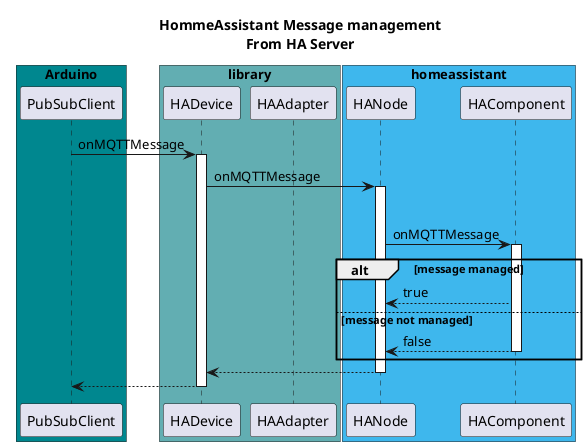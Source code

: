 @startuml
title HommeAssistant Message management\nFrom HA Server

box "Arduino" #00878F
participant PubSubClient
end box

box "library" #62AEB2
participant HADevice
participant HAAdapter
end box

box "homeassistant" #3eb7ed 
participant HANode
participant HAComponent
end box

PubSubClient -> HADevice : onMQTTMessage
  activate HADevice
  HADevice -> HANode : onMQTTMessage
    activate HANode
    loop "for each components"
    HANode -> HAComponent : onMQTTMessage
    activate HAComponent
      alt message managed
      HANode <-- HAComponent : true
      else message not managed
      HANode <-- HAComponent : false
      deactivate HAComponent
    end
    return
  return
@enduml